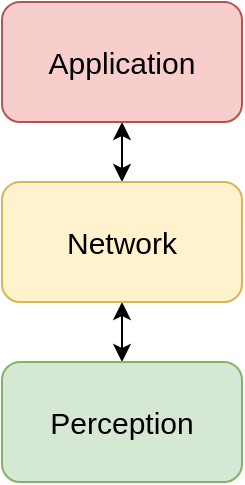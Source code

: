 <mxfile version="25.0.3">
  <diagram name="Page-1" id="nl1cgcMlkFiSKHjAn94r">
    <mxGraphModel dx="819" dy="407" grid="1" gridSize="10" guides="1" tooltips="1" connect="1" arrows="1" fold="1" page="1" pageScale="1" pageWidth="850" pageHeight="1100" math="0" shadow="0">
      <root>
        <mxCell id="0" />
        <mxCell id="1" parent="0" />
        <mxCell id="0P8FlNQfBklAbjoEWWRk-5" value="" style="edgeStyle=orthogonalEdgeStyle;rounded=0;orthogonalLoop=1;jettySize=auto;html=1;startArrow=classic;startFill=1;" edge="1" parent="1" source="0P8FlNQfBklAbjoEWWRk-1" target="0P8FlNQfBklAbjoEWWRk-3">
          <mxGeometry relative="1" as="geometry" />
        </mxCell>
        <mxCell id="0P8FlNQfBklAbjoEWWRk-1" value="Application" style="rounded=1;whiteSpace=wrap;html=1;fillColor=#f8cecc;strokeColor=#b85450;fontStyle=0;fontSize=15;" vertex="1" parent="1">
          <mxGeometry x="360" y="200" width="120" height="60" as="geometry" />
        </mxCell>
        <mxCell id="0P8FlNQfBklAbjoEWWRk-6" value="" style="edgeStyle=orthogonalEdgeStyle;rounded=0;orthogonalLoop=1;jettySize=auto;html=1;startArrow=classic;startFill=1;" edge="1" parent="1" source="0P8FlNQfBklAbjoEWWRk-3" target="0P8FlNQfBklAbjoEWWRk-4">
          <mxGeometry relative="1" as="geometry" />
        </mxCell>
        <mxCell id="0P8FlNQfBklAbjoEWWRk-3" value="Network" style="rounded=1;whiteSpace=wrap;html=1;fillColor=#fff2cc;strokeColor=#d6b656;fontStyle=0;fontSize=15;" vertex="1" parent="1">
          <mxGeometry x="360" y="290" width="120" height="60" as="geometry" />
        </mxCell>
        <mxCell id="0P8FlNQfBklAbjoEWWRk-4" value="Perception" style="rounded=1;whiteSpace=wrap;html=1;fillColor=#d5e8d4;strokeColor=#82b366;fontStyle=0;fontSize=15;" vertex="1" parent="1">
          <mxGeometry x="360" y="380" width="120" height="60" as="geometry" />
        </mxCell>
      </root>
    </mxGraphModel>
  </diagram>
</mxfile>
